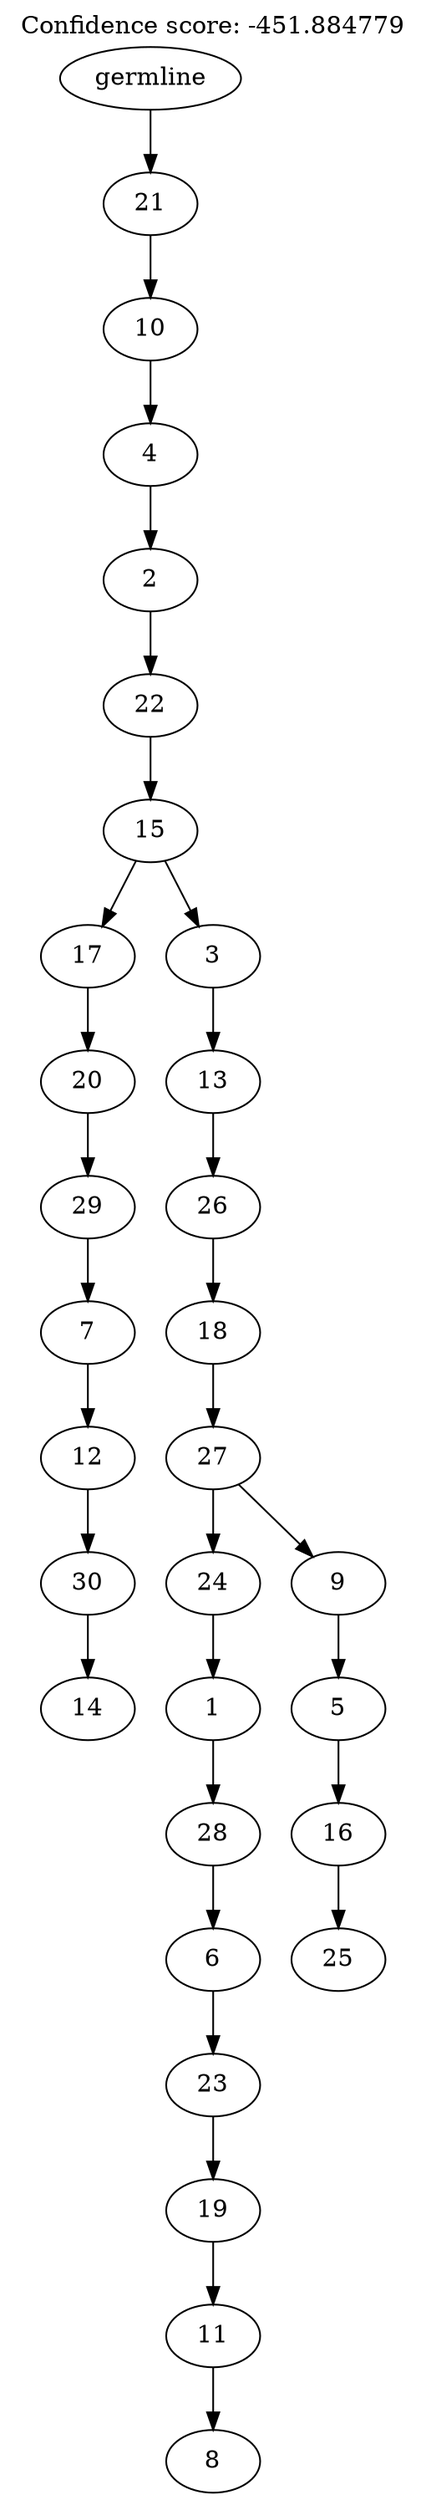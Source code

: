digraph g {
	"29" -> "30";
	"30" [label="14"];
	"28" -> "29";
	"29" [label="30"];
	"27" -> "28";
	"28" [label="12"];
	"26" -> "27";
	"27" [label="7"];
	"25" -> "26";
	"26" [label="29"];
	"24" -> "25";
	"25" [label="20"];
	"22" -> "23";
	"23" [label="8"];
	"21" -> "22";
	"22" [label="11"];
	"20" -> "21";
	"21" [label="19"];
	"19" -> "20";
	"20" [label="23"];
	"18" -> "19";
	"19" [label="6"];
	"17" -> "18";
	"18" [label="28"];
	"16" -> "17";
	"17" [label="1"];
	"14" -> "15";
	"15" [label="25"];
	"13" -> "14";
	"14" [label="16"];
	"12" -> "13";
	"13" [label="5"];
	"11" -> "12";
	"12" [label="9"];
	"11" -> "16";
	"16" [label="24"];
	"10" -> "11";
	"11" [label="27"];
	"9" -> "10";
	"10" [label="18"];
	"8" -> "9";
	"9" [label="26"];
	"7" -> "8";
	"8" [label="13"];
	"6" -> "7";
	"7" [label="3"];
	"6" -> "24";
	"24" [label="17"];
	"5" -> "6";
	"6" [label="15"];
	"4" -> "5";
	"5" [label="22"];
	"3" -> "4";
	"4" [label="2"];
	"2" -> "3";
	"3" [label="4"];
	"1" -> "2";
	"2" [label="10"];
	"0" -> "1";
	"1" [label="21"];
	"0" [label="germline"];
	labelloc="t";
	label="Confidence score: -451.884779";
}
